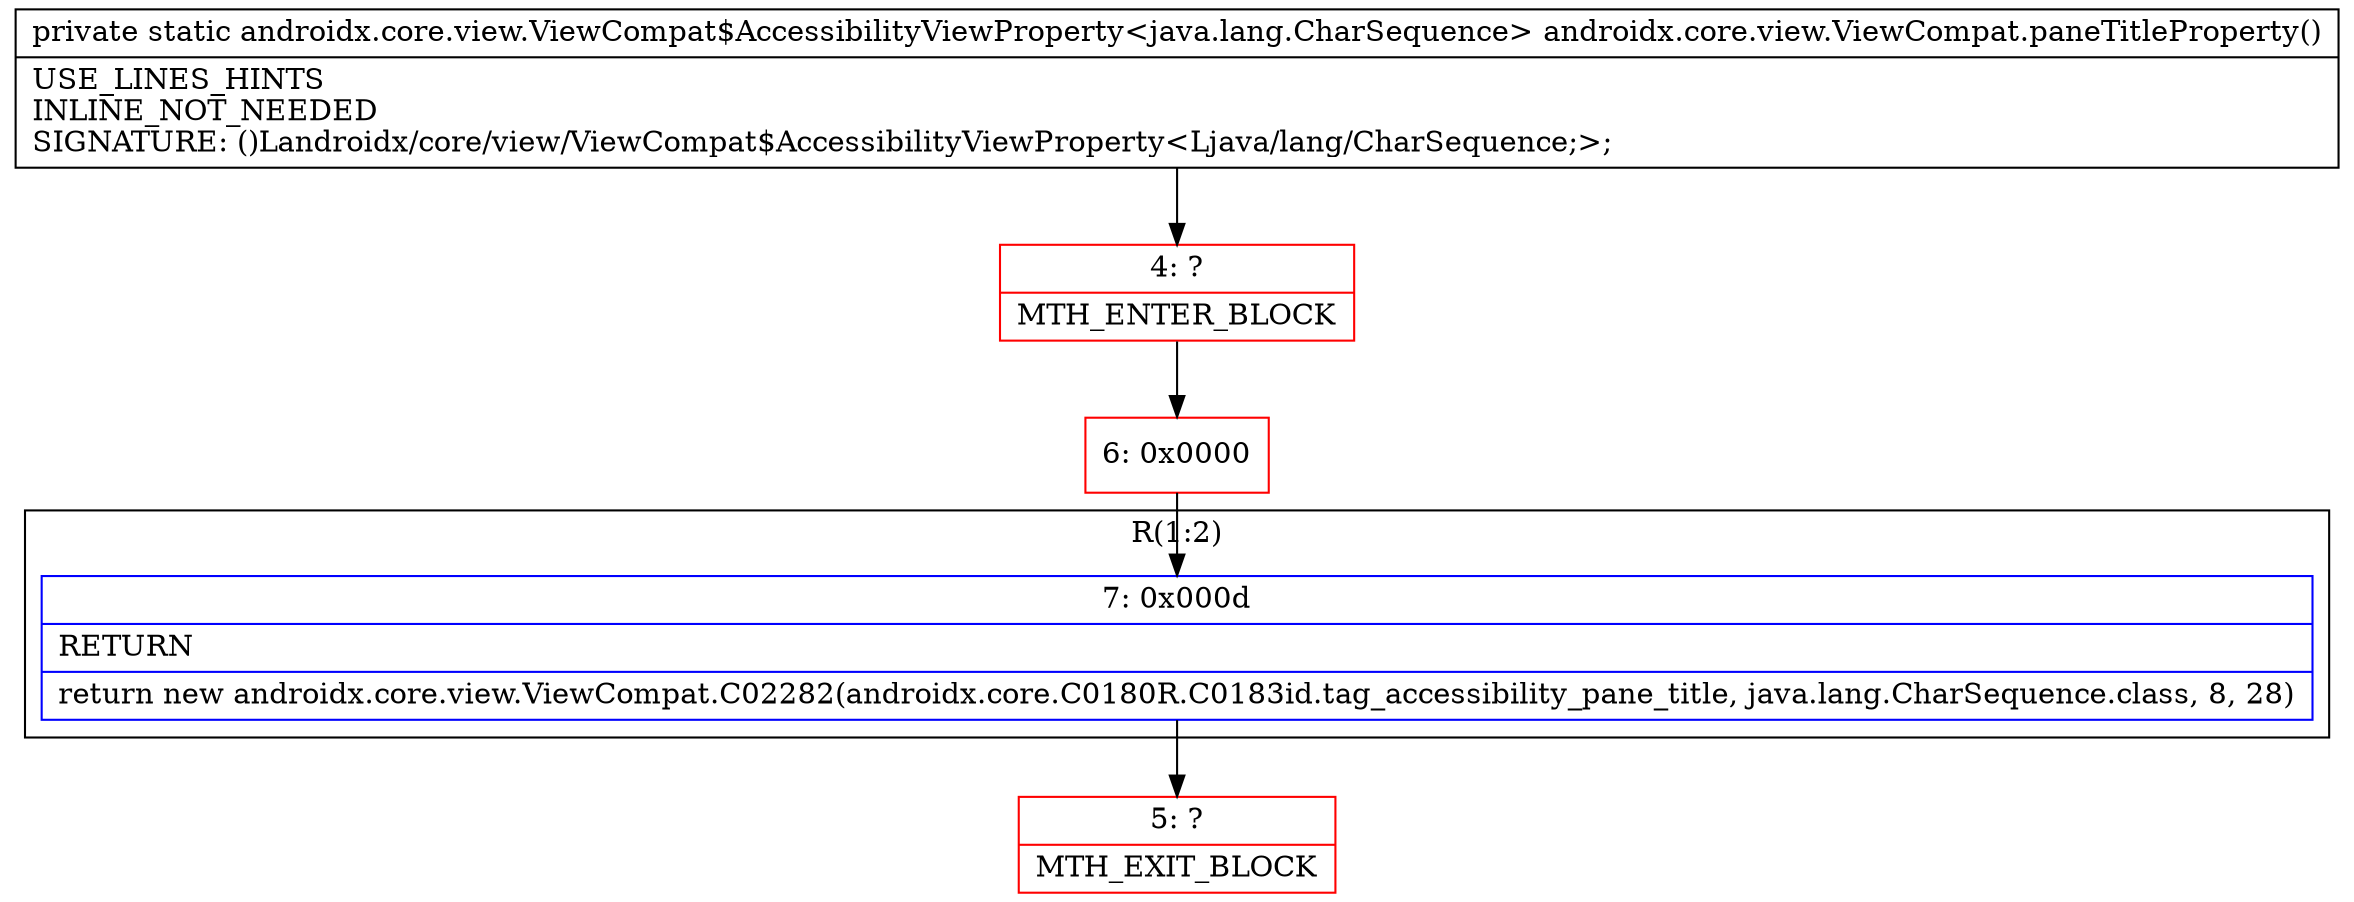 digraph "CFG forandroidx.core.view.ViewCompat.paneTitleProperty()Landroidx\/core\/view\/ViewCompat$AccessibilityViewProperty;" {
subgraph cluster_Region_865707191 {
label = "R(1:2)";
node [shape=record,color=blue];
Node_7 [shape=record,label="{7\:\ 0x000d|RETURN\l|return new androidx.core.view.ViewCompat.C02282(androidx.core.C0180R.C0183id.tag_accessibility_pane_title, java.lang.CharSequence.class, 8, 28)\l}"];
}
Node_4 [shape=record,color=red,label="{4\:\ ?|MTH_ENTER_BLOCK\l}"];
Node_6 [shape=record,color=red,label="{6\:\ 0x0000}"];
Node_5 [shape=record,color=red,label="{5\:\ ?|MTH_EXIT_BLOCK\l}"];
MethodNode[shape=record,label="{private static androidx.core.view.ViewCompat$AccessibilityViewProperty\<java.lang.CharSequence\> androidx.core.view.ViewCompat.paneTitleProperty()  | USE_LINES_HINTS\lINLINE_NOT_NEEDED\lSIGNATURE: ()Landroidx\/core\/view\/ViewCompat$AccessibilityViewProperty\<Ljava\/lang\/CharSequence;\>;\l}"];
MethodNode -> Node_4;Node_7 -> Node_5;
Node_4 -> Node_6;
Node_6 -> Node_7;
}

